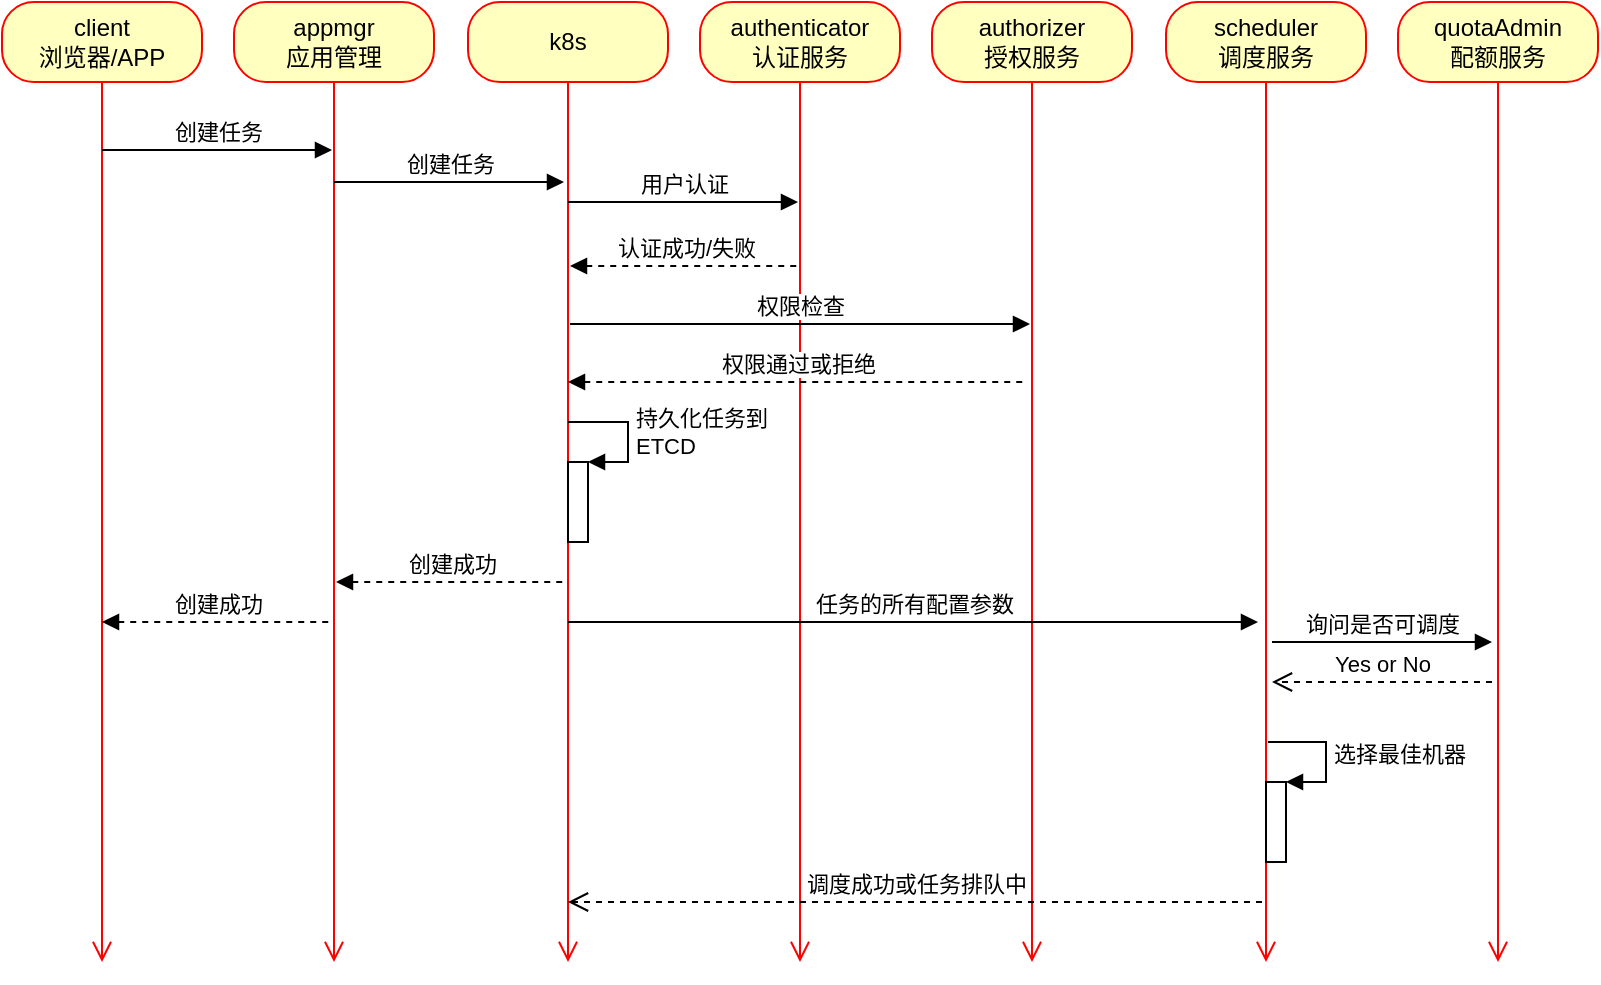 <mxfile version="10.5.9" type="github"><diagram id="c663-ZlNiXzYkutkBNU3" name="Page-1"><mxGraphModel dx="758" dy="541" grid="1" gridSize="10" guides="1" tooltips="1" connect="1" arrows="1" fold="1" page="1" pageScale="1" pageWidth="827" pageHeight="1169" math="0" shadow="0"><root><mxCell id="0"/><mxCell id="1" parent="0"/><mxCell id="Fgjn2uZiXgh4Ew048Tqw-1" value="client&lt;br&gt;浏览器/APP&lt;br&gt;" style="rounded=1;whiteSpace=wrap;html=1;arcSize=40;fontColor=#000000;fillColor=#ffffc0;strokeColor=#ff0000;" vertex="1" parent="1"><mxGeometry x="10" y="80" width="100" height="40" as="geometry"/></mxCell><mxCell id="Fgjn2uZiXgh4Ew048Tqw-2" value="" style="edgeStyle=orthogonalEdgeStyle;html=1;verticalAlign=bottom;endArrow=open;endSize=8;strokeColor=#ff0000;" edge="1" source="Fgjn2uZiXgh4Ew048Tqw-1" parent="1"><mxGeometry relative="1" as="geometry"><mxPoint x="60" y="560" as="targetPoint"/></mxGeometry></mxCell><mxCell id="Fgjn2uZiXgh4Ew048Tqw-5" value="k8s&lt;br&gt;" style="rounded=1;whiteSpace=wrap;html=1;arcSize=40;fontColor=#000000;fillColor=#ffffc0;strokeColor=#ff0000;" vertex="1" parent="1"><mxGeometry x="243" y="80" width="100" height="40" as="geometry"/></mxCell><mxCell id="Fgjn2uZiXgh4Ew048Tqw-6" value="" style="html=1;verticalAlign=bottom;endArrow=open;fontFamily=Helvetica;fontSize=11;fontColor=#000000;align=center;endSize=8;strokeColor=#ff0000;edgeStyle=orthogonalEdgeStyle;endFill=0;" edge="1" parent="1" source="Fgjn2uZiXgh4Ew048Tqw-5"><mxGeometry relative="1" as="geometry"><mxPoint x="293" y="560" as="targetPoint"/></mxGeometry></mxCell><mxCell id="Fgjn2uZiXgh4Ew048Tqw-7" value="authenticator&lt;br&gt;认证服务&lt;br&gt;" style="rounded=1;whiteSpace=wrap;html=1;arcSize=40;fontColor=#000000;fillColor=#ffffc0;strokeColor=#ff0000;" vertex="1" parent="1"><mxGeometry x="359" y="80" width="100" height="40" as="geometry"/></mxCell><mxCell id="Fgjn2uZiXgh4Ew048Tqw-8" value="" style="edgeStyle=orthogonalEdgeStyle;html=1;verticalAlign=bottom;endArrow=open;endSize=8;strokeColor=#ff0000;" edge="1" parent="1" source="Fgjn2uZiXgh4Ew048Tqw-7"><mxGeometry relative="1" as="geometry"><mxPoint x="409" y="560" as="targetPoint"/></mxGeometry></mxCell><mxCell id="Fgjn2uZiXgh4Ew048Tqw-9" value="authorizer&lt;br&gt;授权服务&lt;br&gt;" style="rounded=1;whiteSpace=wrap;html=1;arcSize=40;fontColor=#000000;fillColor=#ffffc0;strokeColor=#ff0000;" vertex="1" parent="1"><mxGeometry x="475" y="80" width="100" height="40" as="geometry"/></mxCell><mxCell id="Fgjn2uZiXgh4Ew048Tqw-10" value="" style="edgeStyle=orthogonalEdgeStyle;html=1;verticalAlign=bottom;endArrow=open;endSize=8;strokeColor=#ff0000;" edge="1" parent="1" source="Fgjn2uZiXgh4Ew048Tqw-9"><mxGeometry relative="1" as="geometry"><mxPoint x="525" y="560" as="targetPoint"/></mxGeometry></mxCell><mxCell id="Fgjn2uZiXgh4Ew048Tqw-13" value="appmgr&lt;br&gt;应用管理&lt;br&gt;" style="rounded=1;whiteSpace=wrap;html=1;arcSize=40;fontColor=#000000;fillColor=#ffffc0;strokeColor=#ff0000;" vertex="1" parent="1"><mxGeometry x="126" y="80" width="100" height="40" as="geometry"/></mxCell><mxCell id="Fgjn2uZiXgh4Ew048Tqw-14" value="" style="edgeStyle=orthogonalEdgeStyle;html=1;verticalAlign=bottom;endArrow=open;endSize=8;strokeColor=#ff0000;" edge="1" parent="1" source="Fgjn2uZiXgh4Ew048Tqw-13"><mxGeometry relative="1" as="geometry"><mxPoint x="176" y="560" as="targetPoint"/></mxGeometry></mxCell><mxCell id="Fgjn2uZiXgh4Ew048Tqw-15" value="scheduler&lt;br&gt;调度服务&lt;br&gt;" style="rounded=1;whiteSpace=wrap;html=1;arcSize=40;fontColor=#000000;fillColor=#ffffc0;strokeColor=#ff0000;" vertex="1" parent="1"><mxGeometry x="592" y="80" width="100" height="40" as="geometry"/></mxCell><mxCell id="Fgjn2uZiXgh4Ew048Tqw-16" value="" style="edgeStyle=orthogonalEdgeStyle;html=1;verticalAlign=bottom;endArrow=open;endSize=8;strokeColor=#ff0000;" edge="1" parent="1" source="Fgjn2uZiXgh4Ew048Tqw-15"><mxGeometry relative="1" as="geometry"><mxPoint x="642" y="560" as="targetPoint"/></mxGeometry></mxCell><mxCell id="Fgjn2uZiXgh4Ew048Tqw-17" value="quotaAdmin&lt;br&gt;配额服务" style="rounded=1;whiteSpace=wrap;html=1;arcSize=40;fontColor=#000000;fillColor=#ffffc0;strokeColor=#ff0000;" vertex="1" parent="1"><mxGeometry x="708" y="80" width="100" height="40" as="geometry"/></mxCell><mxCell id="Fgjn2uZiXgh4Ew048Tqw-18" value="" style="edgeStyle=orthogonalEdgeStyle;html=1;verticalAlign=bottom;endArrow=open;endSize=8;strokeColor=#ff0000;" edge="1" parent="1" source="Fgjn2uZiXgh4Ew048Tqw-17"><mxGeometry relative="1" as="geometry"><mxPoint x="758" y="560" as="targetPoint"/></mxGeometry></mxCell><mxCell id="Fgjn2uZiXgh4Ew048Tqw-20" value="创建任务" style="html=1;verticalAlign=bottom;endArrow=block;" edge="1" parent="1"><mxGeometry width="80" relative="1" as="geometry"><mxPoint x="60" y="154" as="sourcePoint"/><mxPoint x="175" y="154" as="targetPoint"/></mxGeometry></mxCell><mxCell id="Fgjn2uZiXgh4Ew048Tqw-21" value="创建任务" style="html=1;verticalAlign=bottom;endArrow=block;" edge="1" parent="1"><mxGeometry width="80" relative="1" as="geometry"><mxPoint x="176" y="170" as="sourcePoint"/><mxPoint x="291" y="170" as="targetPoint"/></mxGeometry></mxCell><mxCell id="Fgjn2uZiXgh4Ew048Tqw-26" value="用户认证" style="html=1;verticalAlign=bottom;endArrow=block;" edge="1" parent="1"><mxGeometry width="80" relative="1" as="geometry"><mxPoint x="293" y="180" as="sourcePoint"/><mxPoint x="408" y="180" as="targetPoint"/></mxGeometry></mxCell><mxCell id="Fgjn2uZiXgh4Ew048Tqw-27" value="认证成功/失败" style="html=1;verticalAlign=bottom;endArrow=none;startArrow=block;startFill=1;endFill=0;dashed=1;" edge="1" parent="1"><mxGeometry width="80" relative="1" as="geometry"><mxPoint x="294" y="212" as="sourcePoint"/><mxPoint x="409" y="212" as="targetPoint"/></mxGeometry></mxCell><mxCell id="Fgjn2uZiXgh4Ew048Tqw-29" value="权限检查&lt;br&gt;" style="html=1;verticalAlign=bottom;endArrow=block;" edge="1" parent="1"><mxGeometry width="80" relative="1" as="geometry"><mxPoint x="294" y="241" as="sourcePoint"/><mxPoint x="524" y="241" as="targetPoint"/></mxGeometry></mxCell><mxCell id="Fgjn2uZiXgh4Ew048Tqw-30" value="权限通过或拒绝&lt;br&gt;" style="html=1;verticalAlign=bottom;endArrow=none;startArrow=block;startFill=1;endFill=0;dashed=1;" edge="1" parent="1"><mxGeometry width="80" relative="1" as="geometry"><mxPoint x="293" y="270" as="sourcePoint"/><mxPoint x="523" y="270" as="targetPoint"/></mxGeometry></mxCell><mxCell id="Fgjn2uZiXgh4Ew048Tqw-33" value="" style="html=1;points=[];perimeter=orthogonalPerimeter;" vertex="1" parent="1"><mxGeometry x="293" y="310" width="10" height="40" as="geometry"/></mxCell><mxCell id="Fgjn2uZiXgh4Ew048Tqw-34" value="持久化任务到&lt;br&gt;ETCD" style="edgeStyle=orthogonalEdgeStyle;html=1;align=left;spacingLeft=2;endArrow=block;rounded=0;entryX=1;entryY=0;" edge="1" target="Fgjn2uZiXgh4Ew048Tqw-33" parent="1"><mxGeometry relative="1" as="geometry"><mxPoint x="293" y="290" as="sourcePoint"/><Array as="points"><mxPoint x="323" y="290"/></Array></mxGeometry></mxCell><mxCell id="Fgjn2uZiXgh4Ew048Tqw-37" value="创建成功" style="html=1;verticalAlign=bottom;endArrow=none;startArrow=block;startFill=1;endFill=0;dashed=1;" edge="1" parent="1"><mxGeometry width="80" relative="1" as="geometry"><mxPoint x="177" y="370" as="sourcePoint"/><mxPoint x="292" y="370" as="targetPoint"/></mxGeometry></mxCell><mxCell id="Fgjn2uZiXgh4Ew048Tqw-40" value="创建成功" style="html=1;verticalAlign=bottom;endArrow=none;startArrow=block;startFill=1;endFill=0;dashed=1;" edge="1" parent="1"><mxGeometry width="80" relative="1" as="geometry"><mxPoint x="60" y="390" as="sourcePoint"/><mxPoint x="175" y="390" as="targetPoint"/></mxGeometry></mxCell><mxCell id="Fgjn2uZiXgh4Ew048Tqw-41" value="任务的所有配置参数" style="html=1;verticalAlign=bottom;startArrow=none;startFill=0;endArrow=block;startSize=8;" edge="1" parent="1"><mxGeometry width="60" relative="1" as="geometry"><mxPoint x="293" y="390" as="sourcePoint"/><mxPoint x="638" y="390" as="targetPoint"/></mxGeometry></mxCell><mxCell id="Fgjn2uZiXgh4Ew048Tqw-42" value="询问是否可调度" style="html=1;verticalAlign=bottom;endArrow=block;" edge="1" parent="1"><mxGeometry width="80" relative="1" as="geometry"><mxPoint x="645" y="400" as="sourcePoint"/><mxPoint x="755" y="400" as="targetPoint"/></mxGeometry></mxCell><mxCell id="Fgjn2uZiXgh4Ew048Tqw-44" value="Yes or No" style="html=1;verticalAlign=bottom;endArrow=open;dashed=1;endSize=8;" edge="1" parent="1"><mxGeometry relative="1" as="geometry"><mxPoint x="755" y="420" as="sourcePoint"/><mxPoint x="645" y="420" as="targetPoint"/></mxGeometry></mxCell><mxCell id="Fgjn2uZiXgh4Ew048Tqw-47" value="" style="html=1;points=[];perimeter=orthogonalPerimeter;" vertex="1" parent="1"><mxGeometry x="642" y="470" width="10" height="40" as="geometry"/></mxCell><mxCell id="Fgjn2uZiXgh4Ew048Tqw-48" value="选择最佳机器" style="edgeStyle=orthogonalEdgeStyle;html=1;align=left;spacingLeft=2;endArrow=block;rounded=0;entryX=1;entryY=0;" edge="1" target="Fgjn2uZiXgh4Ew048Tqw-47" parent="1"><mxGeometry relative="1" as="geometry"><mxPoint x="643" y="450" as="sourcePoint"/><Array as="points"><mxPoint x="672" y="450"/></Array></mxGeometry></mxCell><mxCell id="Fgjn2uZiXgh4Ew048Tqw-49" value="调度成功或任务排队中" style="html=1;verticalAlign=bottom;endArrow=open;dashed=1;endSize=8;" edge="1" parent="1"><mxGeometry relative="1" as="geometry"><mxPoint x="640" y="530" as="sourcePoint"/><mxPoint x="293" y="530" as="targetPoint"/></mxGeometry></mxCell></root></mxGraphModel></diagram></mxfile>
